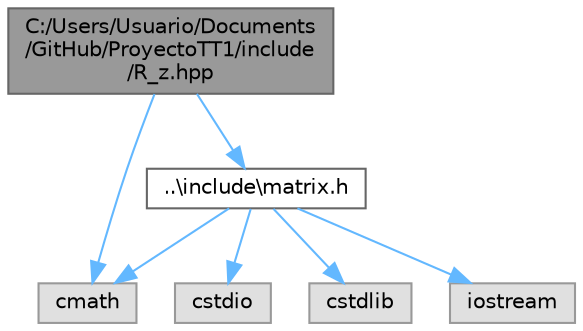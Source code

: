 digraph "C:/Users/Usuario/Documents/GitHub/ProyectoTT1/include/R_z.hpp"
{
 // LATEX_PDF_SIZE
  bgcolor="transparent";
  edge [fontname=Helvetica,fontsize=10,labelfontname=Helvetica,labelfontsize=10];
  node [fontname=Helvetica,fontsize=10,shape=box,height=0.2,width=0.4];
  Node1 [id="Node000001",label="C:/Users/Usuario/Documents\l/GitHub/ProyectoTT1/include\l/R_z.hpp",height=0.2,width=0.4,color="gray40", fillcolor="grey60", style="filled", fontcolor="black",tooltip="Este archivo de cabecera contiene una implementación de la función R_z."];
  Node1 -> Node2 [id="edge7_Node000001_Node000002",color="steelblue1",style="solid",tooltip=" "];
  Node2 [id="Node000002",label="cmath",height=0.2,width=0.4,color="grey60", fillcolor="#E0E0E0", style="filled",tooltip=" "];
  Node1 -> Node3 [id="edge8_Node000001_Node000003",color="steelblue1",style="solid",tooltip=" "];
  Node3 [id="Node000003",label="..\\include\\matrix.h",height=0.2,width=0.4,color="grey40", fillcolor="white", style="filled",URL="$matrix_8h.html",tooltip="Este archivo de cabecera contiene una implementación de una clase que representa una matriz."];
  Node3 -> Node4 [id="edge9_Node000003_Node000004",color="steelblue1",style="solid",tooltip=" "];
  Node4 [id="Node000004",label="cstdio",height=0.2,width=0.4,color="grey60", fillcolor="#E0E0E0", style="filled",tooltip=" "];
  Node3 -> Node5 [id="edge10_Node000003_Node000005",color="steelblue1",style="solid",tooltip=" "];
  Node5 [id="Node000005",label="cstdlib",height=0.2,width=0.4,color="grey60", fillcolor="#E0E0E0", style="filled",tooltip=" "];
  Node3 -> Node2 [id="edge11_Node000003_Node000002",color="steelblue1",style="solid",tooltip=" "];
  Node3 -> Node6 [id="edge12_Node000003_Node000006",color="steelblue1",style="solid",tooltip=" "];
  Node6 [id="Node000006",label="iostream",height=0.2,width=0.4,color="grey60", fillcolor="#E0E0E0", style="filled",tooltip=" "];
}
